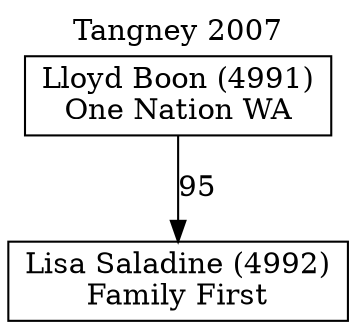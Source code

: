 // House preference flow
digraph "Lisa Saladine (4992)_Tangney_2007" {
	graph [label="Tangney 2007" labelloc=t mclimit=10]
	node [shape=box]
	"Lisa Saladine (4992)" [label="Lisa Saladine (4992)
Family First"]
	"Lloyd Boon (4991)" [label="Lloyd Boon (4991)
One Nation WA"]
	"Lloyd Boon (4991)" -> "Lisa Saladine (4992)" [label=95]
}
